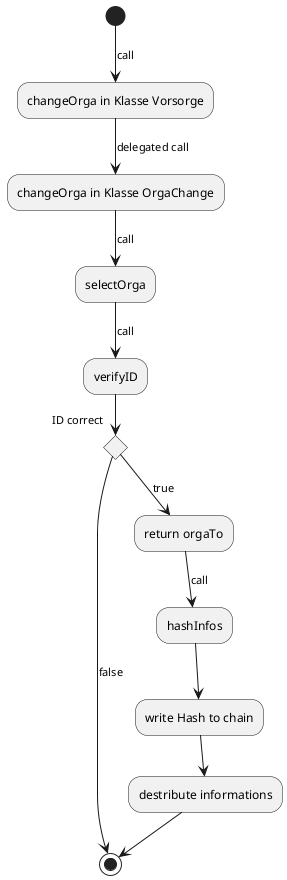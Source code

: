 @startuml Aktivitätsdiagram ChangeOrga 
(*) -->[call] "changeOrga in Klasse Vorsorge"
 --> [delegated call]"changeOrga in Klasse OrgaChange"

 --> [call]"selectOrga" 
 --> [call]"verifyID" 
 if "ID correct" then 
    --> [true]"return orgaTo" as a1
 else 
 ->[false](*)
endif
 a1 -->[call] "hashInfos"
 --> "write Hash to chain"
 --> "destribute informations" 
 -->(*)
@enduml